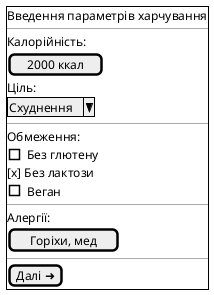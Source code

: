@startsalt
{
{+
  Введення параметрів харчування
  ---
  Калорійність: 
  [ 2000 ккал ]
  Ціль: 
  ^Схуднення^^
  ---
  Обмеження:
  [ ] Без глютену
  [x] Без лактози
  [ ] Веган
  ---
  Алергії: 
  [ Горіхи, мед ]
  ---
  [Далі ➜]
}
}
@endsalt
